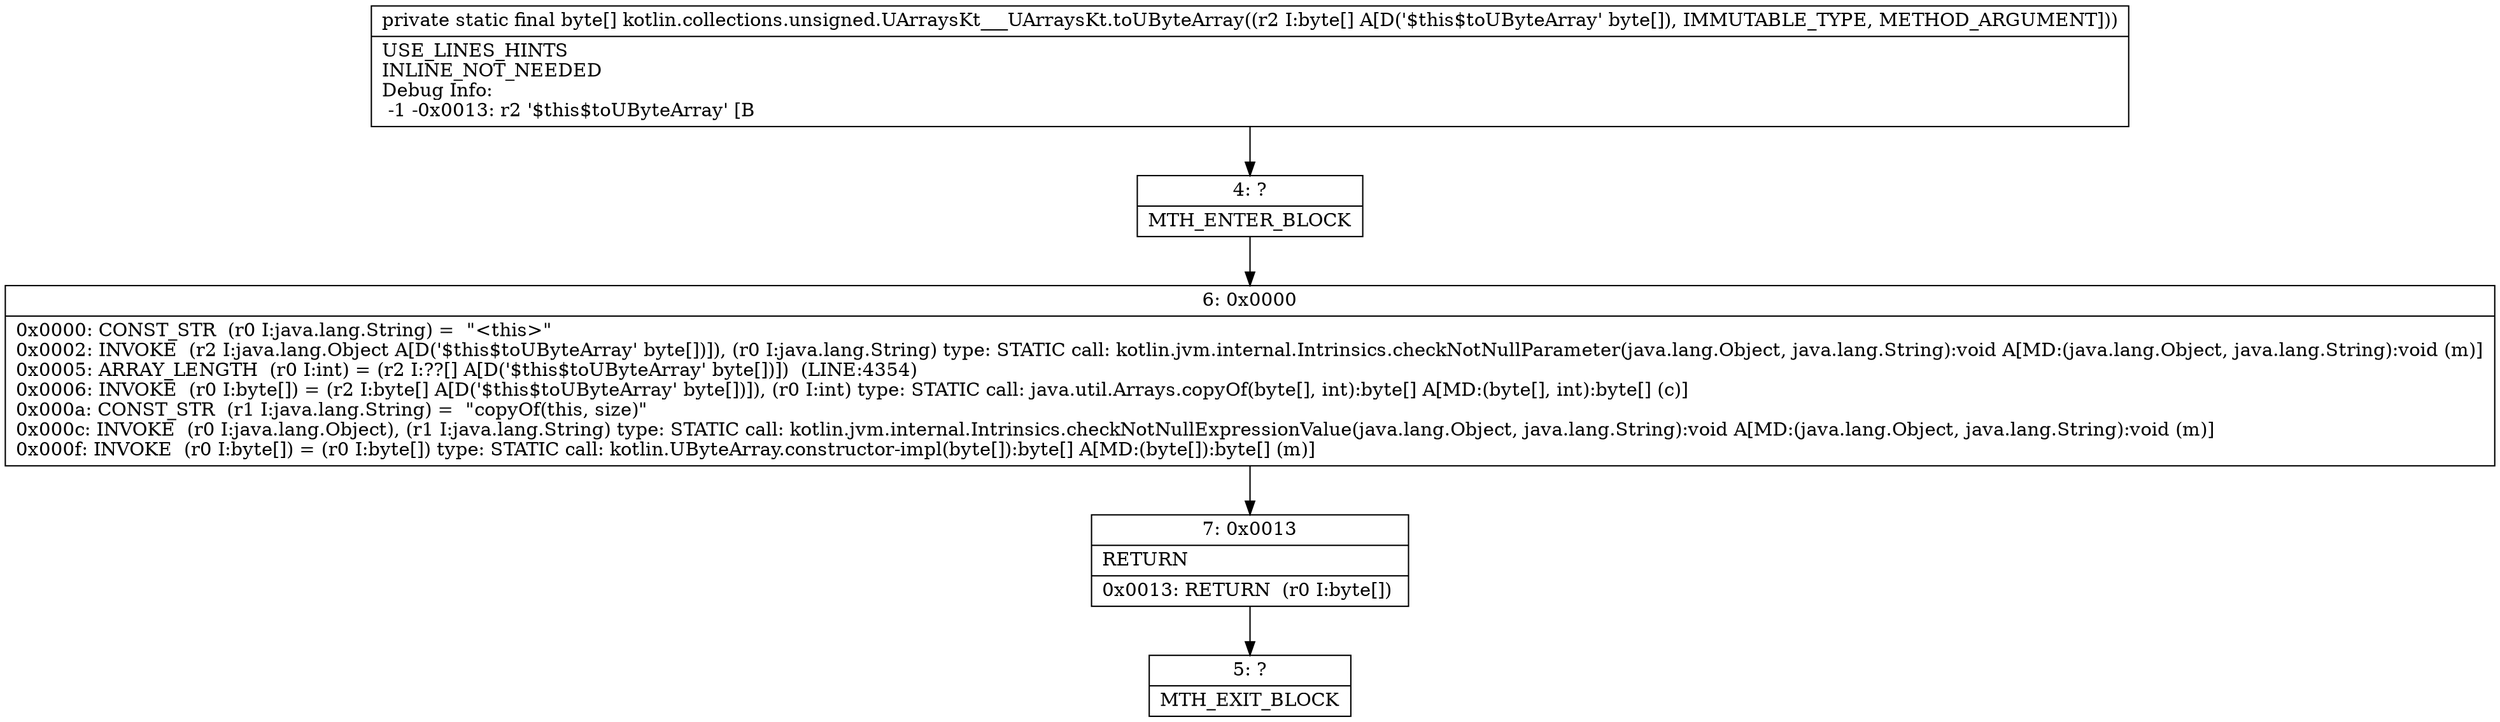 digraph "CFG forkotlin.collections.unsigned.UArraysKt___UArraysKt.toUByteArray([B)[B" {
Node_4 [shape=record,label="{4\:\ ?|MTH_ENTER_BLOCK\l}"];
Node_6 [shape=record,label="{6\:\ 0x0000|0x0000: CONST_STR  (r0 I:java.lang.String) =  \"\<this\>\" \l0x0002: INVOKE  (r2 I:java.lang.Object A[D('$this$toUByteArray' byte[])]), (r0 I:java.lang.String) type: STATIC call: kotlin.jvm.internal.Intrinsics.checkNotNullParameter(java.lang.Object, java.lang.String):void A[MD:(java.lang.Object, java.lang.String):void (m)]\l0x0005: ARRAY_LENGTH  (r0 I:int) = (r2 I:??[] A[D('$this$toUByteArray' byte[])])  (LINE:4354)\l0x0006: INVOKE  (r0 I:byte[]) = (r2 I:byte[] A[D('$this$toUByteArray' byte[])]), (r0 I:int) type: STATIC call: java.util.Arrays.copyOf(byte[], int):byte[] A[MD:(byte[], int):byte[] (c)]\l0x000a: CONST_STR  (r1 I:java.lang.String) =  \"copyOf(this, size)\" \l0x000c: INVOKE  (r0 I:java.lang.Object), (r1 I:java.lang.String) type: STATIC call: kotlin.jvm.internal.Intrinsics.checkNotNullExpressionValue(java.lang.Object, java.lang.String):void A[MD:(java.lang.Object, java.lang.String):void (m)]\l0x000f: INVOKE  (r0 I:byte[]) = (r0 I:byte[]) type: STATIC call: kotlin.UByteArray.constructor\-impl(byte[]):byte[] A[MD:(byte[]):byte[] (m)]\l}"];
Node_7 [shape=record,label="{7\:\ 0x0013|RETURN\l|0x0013: RETURN  (r0 I:byte[]) \l}"];
Node_5 [shape=record,label="{5\:\ ?|MTH_EXIT_BLOCK\l}"];
MethodNode[shape=record,label="{private static final byte[] kotlin.collections.unsigned.UArraysKt___UArraysKt.toUByteArray((r2 I:byte[] A[D('$this$toUByteArray' byte[]), IMMUTABLE_TYPE, METHOD_ARGUMENT]))  | USE_LINES_HINTS\lINLINE_NOT_NEEDED\lDebug Info:\l  \-1 \-0x0013: r2 '$this$toUByteArray' [B\l}"];
MethodNode -> Node_4;Node_4 -> Node_6;
Node_6 -> Node_7;
Node_7 -> Node_5;
}

